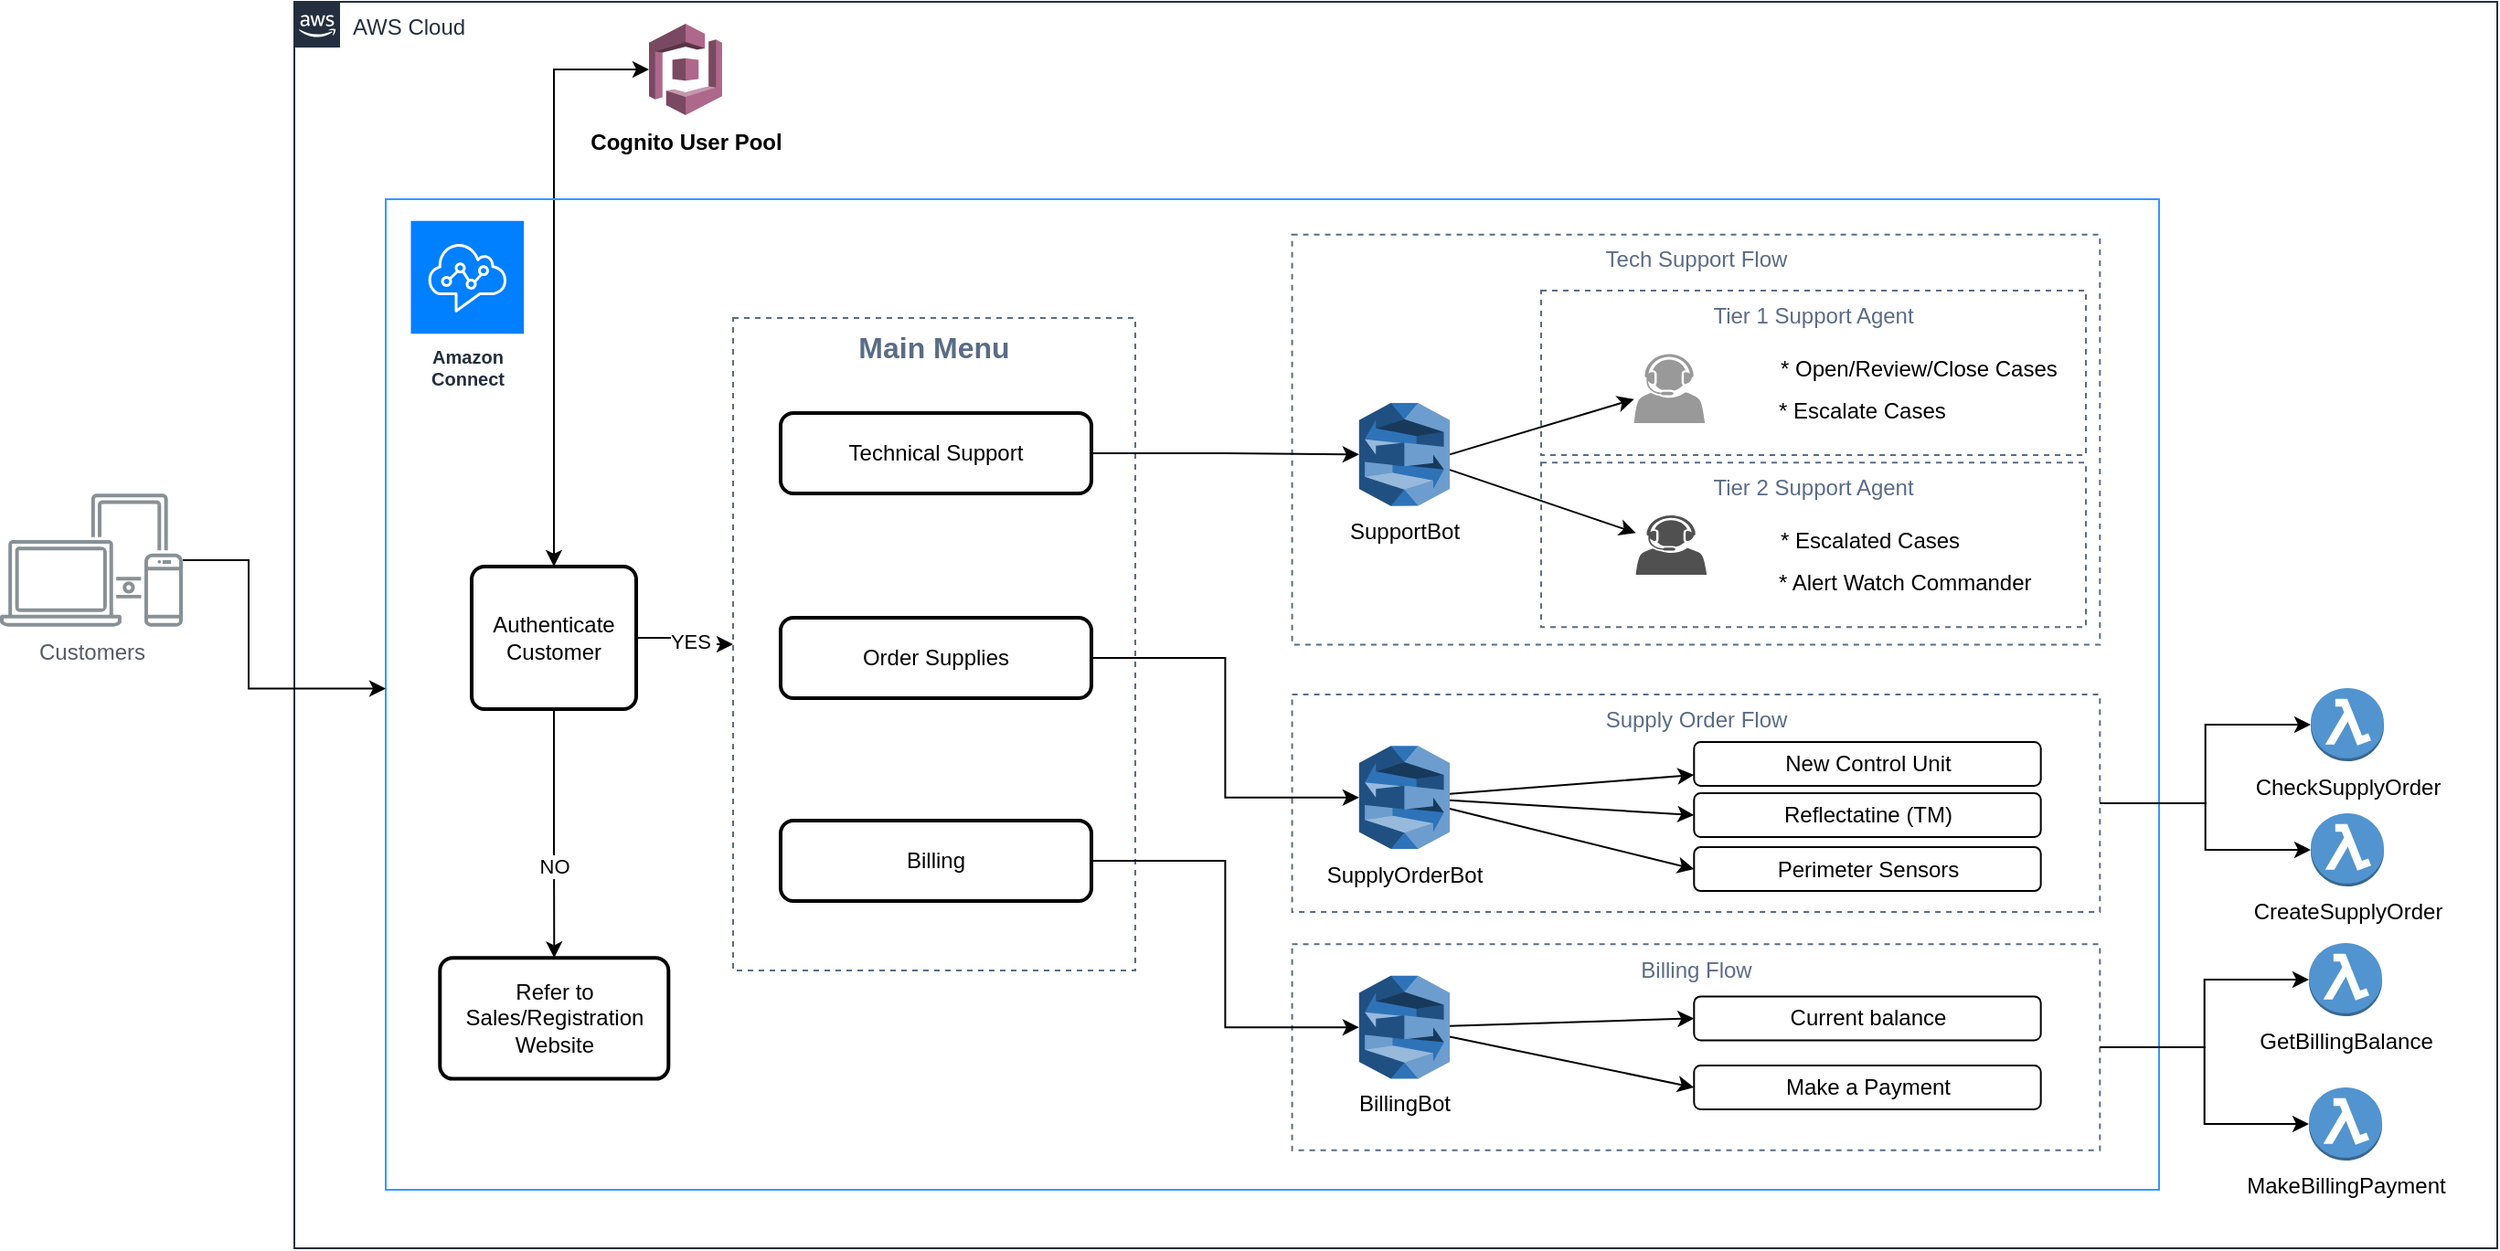<mxfile version="26.0.4">
  <diagram id="Ht1M8jgEwFfnCIfOTk4-" name="Page-1">
    <mxGraphModel dx="1593" dy="982" grid="1" gridSize="10" guides="1" tooltips="1" connect="1" arrows="1" fold="1" page="1" pageScale="1" pageWidth="1169" pageHeight="827" math="0" shadow="0">
      <root>
        <mxCell id="0" />
        <mxCell id="1" parent="0" />
        <mxCell id="TPfF1l8if5wSP7LrqCNe-1" value="AWS Cloud" style="points=[[0,0],[0.25,0],[0.5,0],[0.75,0],[1,0],[1,0.25],[1,0.5],[1,0.75],[1,1],[0.75,1],[0.5,1],[0.25,1],[0,1],[0,0.75],[0,0.5],[0,0.25]];outlineConnect=0;gradientColor=none;html=1;whiteSpace=wrap;fontSize=12;fontStyle=0;container=1;pointerEvents=0;collapsible=0;recursiveResize=0;shape=mxgraph.aws4.group;grIcon=mxgraph.aws4.group_aws_cloud_alt;strokeColor=#232F3E;fillColor=none;verticalAlign=top;align=left;spacingLeft=30;fontColor=#232F3E;dashed=0;" parent="1" vertex="1">
          <mxGeometry x="235" y="75" width="1205" height="682" as="geometry" />
        </mxCell>
        <mxCell id="TPfF1l8if5wSP7LrqCNe-4" value="" style="outlineConnect=0;dashed=0;verticalLabelPosition=bottom;verticalAlign=top;align=center;html=1;shape=mxgraph.aws3.cognito;fillColor=#AD688B;gradientColor=none;" parent="TPfF1l8if5wSP7LrqCNe-1" vertex="1">
          <mxGeometry x="194" y="12" width="40" height="50" as="geometry" />
        </mxCell>
        <mxCell id="TPfF1l8if5wSP7LrqCNe-17" style="edgeStyle=orthogonalEdgeStyle;rounded=0;orthogonalLoop=1;jettySize=auto;html=1;entryX=0;entryY=0.5;entryDx=0;entryDy=0;" parent="TPfF1l8if5wSP7LrqCNe-1" source="TPfF1l8if5wSP7LrqCNe-9" target="TPfF1l8if5wSP7LrqCNe-13" edge="1">
          <mxGeometry relative="1" as="geometry" />
        </mxCell>
        <mxCell id="7k1UY-NgdmAZzyybD9od-6" value="YES&amp;nbsp;" style="edgeLabel;html=1;align=center;verticalAlign=middle;resizable=0;points=[];" parent="TPfF1l8if5wSP7LrqCNe-17" vertex="1" connectable="0">
          <mxGeometry x="0.224" y="2" relative="1" as="geometry">
            <mxPoint as="offset" />
          </mxGeometry>
        </mxCell>
        <mxCell id="TPfF1l8if5wSP7LrqCNe-12" value="" style="endArrow=classic;startArrow=classic;html=1;rounded=0;entryX=0;entryY=0.5;entryDx=0;entryDy=0;entryPerimeter=0;edgeStyle=orthogonalEdgeStyle;exitX=0.5;exitY=0;exitDx=0;exitDy=0;" parent="TPfF1l8if5wSP7LrqCNe-1" source="TPfF1l8if5wSP7LrqCNe-9" target="TPfF1l8if5wSP7LrqCNe-4" edge="1">
          <mxGeometry width="50" height="50" relative="1" as="geometry">
            <mxPoint x="190" y="139" as="sourcePoint" />
            <mxPoint x="240" y="89" as="targetPoint" />
          </mxGeometry>
        </mxCell>
        <mxCell id="TPfF1l8if5wSP7LrqCNe-22" value="" style="group" parent="TPfF1l8if5wSP7LrqCNe-1" vertex="1" connectable="0">
          <mxGeometry x="50" y="108" width="970" height="542" as="geometry" />
        </mxCell>
        <mxCell id="TPfF1l8if5wSP7LrqCNe-7" value="" style="fillColor=none;strokeColor=#3399FF;verticalAlign=top;fontStyle=0;fontColor=#5A6C86;whiteSpace=wrap;html=1;" parent="TPfF1l8if5wSP7LrqCNe-22" vertex="1">
          <mxGeometry width="970.0" height="542" as="geometry" />
        </mxCell>
        <mxCell id="TPfF1l8if5wSP7LrqCNe-5" value="Amazon Connect" style="sketch=0;outlineConnect=0;fontColor=#232F3E;gradientColor=none;strokeColor=#ffffff;fillColor=#007FFF;dashed=0;verticalLabelPosition=middle;verticalAlign=bottom;align=center;html=1;whiteSpace=wrap;fontSize=10;fontStyle=1;spacing=3;shape=mxgraph.aws4.productIcon;prIcon=mxgraph.aws4.connect;" parent="TPfF1l8if5wSP7LrqCNe-22" vertex="1">
          <mxGeometry x="12.761" y="10.84" width="63.815" height="97.56" as="geometry" />
        </mxCell>
        <mxCell id="7k1UY-NgdmAZzyybD9od-1" value="Tech Support Flow" style="fillColor=none;strokeColor=#5A6C86;dashed=1;verticalAlign=top;fontStyle=0;fontColor=#5A6C86;whiteSpace=wrap;html=1;" parent="TPfF1l8if5wSP7LrqCNe-22" vertex="1">
          <mxGeometry x="495.778" y="19.352" width="441.889" height="224.388" as="geometry" />
        </mxCell>
        <mxCell id="7k1UY-NgdmAZzyybD9od-5" value="Refer to Sales/Registration Website" style="rounded=1;whiteSpace=wrap;html=1;absoluteArcSize=1;arcSize=14;strokeWidth=2;" parent="TPfF1l8if5wSP7LrqCNe-22" vertex="1">
          <mxGeometry x="29.644" y="415.172" width="125.022" height="66.124" as="geometry" />
        </mxCell>
        <mxCell id="ZaFUoPKGim-bzx5UCrWo-37" style="rounded=0;orthogonalLoop=1;jettySize=auto;html=1;exitX=1;exitY=0.5;exitDx=0;exitDy=0;exitPerimeter=0;" edge="1" parent="TPfF1l8if5wSP7LrqCNe-22" source="ZaFUoPKGim-bzx5UCrWo-3" target="TPfF1l8if5wSP7LrqCNe-3">
          <mxGeometry relative="1" as="geometry" />
        </mxCell>
        <mxCell id="ZaFUoPKGim-bzx5UCrWo-38" style="rounded=0;orthogonalLoop=1;jettySize=auto;html=1;" edge="1" parent="TPfF1l8if5wSP7LrqCNe-22" source="ZaFUoPKGim-bzx5UCrWo-3" target="TPfF1l8if5wSP7LrqCNe-24">
          <mxGeometry relative="1" as="geometry" />
        </mxCell>
        <mxCell id="ZaFUoPKGim-bzx5UCrWo-3" value="SupportBot" style="outlineConnect=0;dashed=0;verticalLabelPosition=bottom;verticalAlign=top;align=center;html=1;shape=mxgraph.aws3.lex;fillColor=#2E73B8;gradientColor=none;" vertex="1" parent="TPfF1l8if5wSP7LrqCNe-22">
          <mxGeometry x="532.422" y="111.492" width="49.578" height="56.368" as="geometry" />
        </mxCell>
        <mxCell id="ZaFUoPKGim-bzx5UCrWo-35" value="Billing Flow" style="fillColor=none;strokeColor=#5A6C86;dashed=1;verticalAlign=top;fontStyle=0;fontColor=#5A6C86;whiteSpace=wrap;html=1;" vertex="1" parent="TPfF1l8if5wSP7LrqCNe-22">
          <mxGeometry x="495.778" y="407.58" width="441.889" height="112.74" as="geometry" />
        </mxCell>
        <mxCell id="ZaFUoPKGim-bzx5UCrWo-34" value="Supply Order Flow" style="fillColor=none;strokeColor=#5A6C86;dashed=1;verticalAlign=top;fontStyle=0;fontColor=#5A6C86;whiteSpace=wrap;html=1;" vertex="1" parent="TPfF1l8if5wSP7LrqCNe-22">
          <mxGeometry x="495.778" y="271" width="441.889" height="119" as="geometry" />
        </mxCell>
        <mxCell id="ZaFUoPKGim-bzx5UCrWo-67" style="rounded=0;orthogonalLoop=1;jettySize=auto;html=1;entryX=0;entryY=0.5;entryDx=0;entryDy=0;" edge="1" parent="TPfF1l8if5wSP7LrqCNe-22" source="ZaFUoPKGim-bzx5UCrWo-5" target="ZaFUoPKGim-bzx5UCrWo-52">
          <mxGeometry relative="1" as="geometry" />
        </mxCell>
        <mxCell id="ZaFUoPKGim-bzx5UCrWo-68" style="rounded=0;orthogonalLoop=1;jettySize=auto;html=1;entryX=0;entryY=0.5;entryDx=0;entryDy=0;" edge="1" parent="TPfF1l8if5wSP7LrqCNe-22" source="ZaFUoPKGim-bzx5UCrWo-5" target="ZaFUoPKGim-bzx5UCrWo-53">
          <mxGeometry relative="1" as="geometry" />
        </mxCell>
        <mxCell id="ZaFUoPKGim-bzx5UCrWo-5" value="BillingBot" style="outlineConnect=0;dashed=0;verticalLabelPosition=bottom;verticalAlign=top;align=center;html=1;shape=mxgraph.aws3.lex;fillColor=#2E73B8;gradientColor=none;" vertex="1" parent="TPfF1l8if5wSP7LrqCNe-22">
          <mxGeometry x="532.422" y="424.928" width="49.578" height="56.368" as="geometry" />
        </mxCell>
        <mxCell id="ZaFUoPKGim-bzx5UCrWo-64" style="rounded=0;orthogonalLoop=1;jettySize=auto;html=1;entryX=0;entryY=0.75;entryDx=0;entryDy=0;" edge="1" parent="TPfF1l8if5wSP7LrqCNe-22" source="ZaFUoPKGim-bzx5UCrWo-4" target="ZaFUoPKGim-bzx5UCrWo-40">
          <mxGeometry relative="1" as="geometry" />
        </mxCell>
        <mxCell id="ZaFUoPKGim-bzx5UCrWo-65" style="rounded=0;orthogonalLoop=1;jettySize=auto;html=1;entryX=0;entryY=0.5;entryDx=0;entryDy=0;" edge="1" parent="TPfF1l8if5wSP7LrqCNe-22" source="ZaFUoPKGim-bzx5UCrWo-4" target="ZaFUoPKGim-bzx5UCrWo-41">
          <mxGeometry relative="1" as="geometry" />
        </mxCell>
        <mxCell id="ZaFUoPKGim-bzx5UCrWo-66" style="rounded=0;orthogonalLoop=1;jettySize=auto;html=1;entryX=0;entryY=0.5;entryDx=0;entryDy=0;" edge="1" parent="TPfF1l8if5wSP7LrqCNe-22" source="ZaFUoPKGim-bzx5UCrWo-4" target="ZaFUoPKGim-bzx5UCrWo-42">
          <mxGeometry relative="1" as="geometry" />
        </mxCell>
        <mxCell id="ZaFUoPKGim-bzx5UCrWo-4" value="SupplyOrderBot" style="outlineConnect=0;dashed=0;verticalLabelPosition=bottom;verticalAlign=top;align=center;html=1;shape=mxgraph.aws3.lex;fillColor=#2E73B8;gradientColor=none;" vertex="1" parent="TPfF1l8if5wSP7LrqCNe-22">
          <mxGeometry x="532.422" y="299.184" width="49.578" height="56.368" as="geometry" />
        </mxCell>
        <mxCell id="TPfF1l8if5wSP7LrqCNe-24" value="" style="sketch=0;pointerEvents=1;shadow=0;dashed=0;html=1;strokeColor=none;fillColor=#505050;labelPosition=center;verticalLabelPosition=bottom;verticalAlign=top;outlineConnect=0;align=center;shape=mxgraph.office.users.call_center_agent;" parent="TPfF1l8if5wSP7LrqCNe-22" vertex="1">
          <mxGeometry x="683.802" y="172.918" width="38.8" height="32.52" as="geometry" />
        </mxCell>
        <mxCell id="ZaFUoPKGim-bzx5UCrWo-40" value="New Control Unit" style="rounded=1;whiteSpace=wrap;html=1;" vertex="1" parent="TPfF1l8if5wSP7LrqCNe-22">
          <mxGeometry x="715.644" y="297" width="189.689" height="24" as="geometry" />
        </mxCell>
        <mxCell id="ZaFUoPKGim-bzx5UCrWo-46" value="Tier 1 Support Agent" style="fillColor=none;strokeColor=#5A6C86;dashed=1;verticalAlign=top;fontStyle=0;fontColor=#5A6C86;whiteSpace=wrap;html=1;" vertex="1" parent="TPfF1l8if5wSP7LrqCNe-22">
          <mxGeometry x="632" y="50" width="298" height="90" as="geometry" />
        </mxCell>
        <mxCell id="ZaFUoPKGim-bzx5UCrWo-42" value="Perimeter Sensors" style="rounded=1;whiteSpace=wrap;html=1;" vertex="1" parent="TPfF1l8if5wSP7LrqCNe-22">
          <mxGeometry x="715.644" y="354.55" width="189.689" height="24" as="geometry" />
        </mxCell>
        <mxCell id="ZaFUoPKGim-bzx5UCrWo-41" value="Reflectatine (TM)" style="rounded=1;whiteSpace=wrap;html=1;" vertex="1" parent="TPfF1l8if5wSP7LrqCNe-22">
          <mxGeometry x="715.644" y="325" width="189.689" height="24" as="geometry" />
        </mxCell>
        <mxCell id="TPfF1l8if5wSP7LrqCNe-3" value="" style="sketch=0;pointerEvents=1;shadow=0;dashed=0;html=1;strokeColor=none;fillColor=#999999;labelPosition=center;verticalLabelPosition=bottom;verticalAlign=top;outlineConnect=0;align=center;shape=mxgraph.office.users.call_center_agent;" parent="TPfF1l8if5wSP7LrqCNe-22" vertex="1">
          <mxGeometry x="682.802" y="84.618" width="38.8" height="37.94" as="geometry" />
        </mxCell>
        <mxCell id="ZaFUoPKGim-bzx5UCrWo-47" value="* Open/Review/Close Cases" style="text;html=1;align=left;verticalAlign=middle;whiteSpace=wrap;rounded=0;" vertex="1" parent="TPfF1l8if5wSP7LrqCNe-22">
          <mxGeometry x="761" y="78" width="160" height="30" as="geometry" />
        </mxCell>
        <mxCell id="ZaFUoPKGim-bzx5UCrWo-49" value="Tier 2 Support Agent" style="fillColor=none;strokeColor=#5A6C86;dashed=1;verticalAlign=top;fontStyle=0;fontColor=#5A6C86;whiteSpace=wrap;html=1;" vertex="1" parent="TPfF1l8if5wSP7LrqCNe-22">
          <mxGeometry x="632" y="144.18" width="298" height="90" as="geometry" />
        </mxCell>
        <mxCell id="ZaFUoPKGim-bzx5UCrWo-50" value="* Escalated Cases" style="text;html=1;align=left;verticalAlign=middle;whiteSpace=wrap;rounded=0;" vertex="1" parent="TPfF1l8if5wSP7LrqCNe-22">
          <mxGeometry x="761" y="172.18" width="160" height="30" as="geometry" />
        </mxCell>
        <mxCell id="ZaFUoPKGim-bzx5UCrWo-51" value="* Alert Watch Commander" style="text;html=1;align=left;verticalAlign=middle;whiteSpace=wrap;rounded=0;" vertex="1" parent="TPfF1l8if5wSP7LrqCNe-22">
          <mxGeometry x="760" y="195.18" width="160" height="30" as="geometry" />
        </mxCell>
        <mxCell id="ZaFUoPKGim-bzx5UCrWo-52" value="Current balance" style="rounded=1;whiteSpace=wrap;html=1;" vertex="1" parent="TPfF1l8if5wSP7LrqCNe-22">
          <mxGeometry x="715.644" y="436.23" width="189.689" height="24" as="geometry" />
        </mxCell>
        <mxCell id="ZaFUoPKGim-bzx5UCrWo-53" value="Make a Payment" style="rounded=1;whiteSpace=wrap;html=1;" vertex="1" parent="TPfF1l8if5wSP7LrqCNe-22">
          <mxGeometry x="715.644" y="474" width="189.689" height="24" as="geometry" />
        </mxCell>
        <mxCell id="TPfF1l8if5wSP7LrqCNe-13" value="&lt;font style=&quot;font-size: 16px;&quot;&gt;&lt;b&gt;Main Menu&lt;/b&gt;&lt;/font&gt;" style="fillColor=none;strokeColor=#5A6C86;dashed=1;verticalAlign=top;fontStyle=0;fontColor=#5A6C86;whiteSpace=wrap;html=1;" parent="TPfF1l8if5wSP7LrqCNe-1" vertex="1">
          <mxGeometry x="240" y="173" width="220" height="357" as="geometry" />
        </mxCell>
        <mxCell id="TPfF1l8if5wSP7LrqCNe-16" value="Technical Support" style="rounded=1;whiteSpace=wrap;html=1;absoluteArcSize=1;arcSize=14;strokeWidth=2;" parent="TPfF1l8if5wSP7LrqCNe-1" vertex="1">
          <mxGeometry x="266" y="225" width="170" height="44" as="geometry" />
        </mxCell>
        <mxCell id="ZaFUoPKGim-bzx5UCrWo-8" style="edgeStyle=orthogonalEdgeStyle;rounded=0;orthogonalLoop=1;jettySize=auto;html=1;entryX=0;entryY=0.5;entryDx=0;entryDy=0;entryPerimeter=0;" edge="1" parent="TPfF1l8if5wSP7LrqCNe-1" source="TPfF1l8if5wSP7LrqCNe-20" target="ZaFUoPKGim-bzx5UCrWo-5">
          <mxGeometry relative="1" as="geometry" />
        </mxCell>
        <mxCell id="TPfF1l8if5wSP7LrqCNe-20" value="Billing" style="rounded=1;whiteSpace=wrap;html=1;absoluteArcSize=1;arcSize=14;strokeWidth=2;" parent="TPfF1l8if5wSP7LrqCNe-1" vertex="1">
          <mxGeometry x="266" y="448" width="170" height="44" as="geometry" />
        </mxCell>
        <mxCell id="ZaFUoPKGim-bzx5UCrWo-7" style="edgeStyle=orthogonalEdgeStyle;rounded=0;orthogonalLoop=1;jettySize=auto;html=1;entryX=0;entryY=0.5;entryDx=0;entryDy=0;entryPerimeter=0;" edge="1" parent="TPfF1l8if5wSP7LrqCNe-1" source="TPfF1l8if5wSP7LrqCNe-18" target="ZaFUoPKGim-bzx5UCrWo-4">
          <mxGeometry relative="1" as="geometry" />
        </mxCell>
        <mxCell id="TPfF1l8if5wSP7LrqCNe-18" value="Order Supplies" style="rounded=1;whiteSpace=wrap;html=1;absoluteArcSize=1;arcSize=14;strokeWidth=2;" parent="TPfF1l8if5wSP7LrqCNe-1" vertex="1">
          <mxGeometry x="266" y="337" width="170" height="44" as="geometry" />
        </mxCell>
        <mxCell id="TPfF1l8if5wSP7LrqCNe-26" value="Cognito User Pool" style="text;html=1;align=center;verticalAlign=middle;resizable=0;points=[];autosize=1;strokeColor=none;fillColor=none;fontStyle=1" parent="TPfF1l8if5wSP7LrqCNe-1" vertex="1">
          <mxGeometry x="154" y="62" width="120" height="30" as="geometry" />
        </mxCell>
        <mxCell id="7k1UY-NgdmAZzyybD9od-8" style="edgeStyle=orthogonalEdgeStyle;rounded=0;orthogonalLoop=1;jettySize=auto;html=1;entryX=0.5;entryY=0;entryDx=0;entryDy=0;" parent="TPfF1l8if5wSP7LrqCNe-1" source="TPfF1l8if5wSP7LrqCNe-9" target="7k1UY-NgdmAZzyybD9od-5" edge="1">
          <mxGeometry relative="1" as="geometry">
            <mxPoint x="142" y="512" as="targetPoint" />
          </mxGeometry>
        </mxCell>
        <mxCell id="7k1UY-NgdmAZzyybD9od-9" value="NO" style="edgeLabel;html=1;align=center;verticalAlign=middle;resizable=0;points=[];" parent="7k1UY-NgdmAZzyybD9od-8" vertex="1" connectable="0">
          <mxGeometry x="0.253" relative="1" as="geometry">
            <mxPoint as="offset" />
          </mxGeometry>
        </mxCell>
        <mxCell id="TPfF1l8if5wSP7LrqCNe-9" value="Authenticate Customer" style="rounded=1;whiteSpace=wrap;html=1;absoluteArcSize=1;arcSize=14;strokeWidth=2;" parent="TPfF1l8if5wSP7LrqCNe-1" vertex="1">
          <mxGeometry x="97" y="309" width="90" height="78" as="geometry" />
        </mxCell>
        <mxCell id="ZaFUoPKGim-bzx5UCrWo-36" style="edgeStyle=orthogonalEdgeStyle;rounded=0;orthogonalLoop=1;jettySize=auto;html=1;entryX=0;entryY=0.5;entryDx=0;entryDy=0;entryPerimeter=0;" edge="1" parent="TPfF1l8if5wSP7LrqCNe-1" source="TPfF1l8if5wSP7LrqCNe-16" target="ZaFUoPKGim-bzx5UCrWo-3">
          <mxGeometry relative="1" as="geometry" />
        </mxCell>
        <mxCell id="ZaFUoPKGim-bzx5UCrWo-54" value="CheckSupplyOrder" style="outlineConnect=0;dashed=0;verticalLabelPosition=bottom;verticalAlign=top;align=center;html=1;shape=mxgraph.aws3.lambda_function;fillColor=#5294CF;gradientColor=none;" vertex="1" parent="TPfF1l8if5wSP7LrqCNe-1">
          <mxGeometry x="1103" y="375.5" width="40" height="40" as="geometry" />
        </mxCell>
        <mxCell id="ZaFUoPKGim-bzx5UCrWo-56" value="GetBillingBalance" style="outlineConnect=0;dashed=0;verticalLabelPosition=bottom;verticalAlign=top;align=center;html=1;shape=mxgraph.aws3.lambda_function;fillColor=#5294CF;gradientColor=none;" vertex="1" parent="TPfF1l8if5wSP7LrqCNe-1">
          <mxGeometry x="1102" y="515" width="40" height="40" as="geometry" />
        </mxCell>
        <mxCell id="ZaFUoPKGim-bzx5UCrWo-55" value="MakeBillingPayment" style="outlineConnect=0;dashed=0;verticalLabelPosition=bottom;verticalAlign=top;align=center;html=1;shape=mxgraph.aws3.lambda_function;fillColor=#5294CF;gradientColor=none;" vertex="1" parent="TPfF1l8if5wSP7LrqCNe-1">
          <mxGeometry x="1102" y="594" width="40" height="40" as="geometry" />
        </mxCell>
        <mxCell id="ZaFUoPKGim-bzx5UCrWo-58" value="CreateSupplyOrder" style="outlineConnect=0;dashed=0;verticalLabelPosition=bottom;verticalAlign=top;align=center;html=1;shape=mxgraph.aws3.lambda_function;fillColor=#5294CF;gradientColor=none;" vertex="1" parent="TPfF1l8if5wSP7LrqCNe-1">
          <mxGeometry x="1103" y="444" width="40" height="40" as="geometry" />
        </mxCell>
        <mxCell id="ZaFUoPKGim-bzx5UCrWo-59" style="edgeStyle=orthogonalEdgeStyle;rounded=0;orthogonalLoop=1;jettySize=auto;html=1;entryX=0;entryY=0.5;entryDx=0;entryDy=0;entryPerimeter=0;" edge="1" parent="TPfF1l8if5wSP7LrqCNe-1" source="ZaFUoPKGim-bzx5UCrWo-35" target="ZaFUoPKGim-bzx5UCrWo-56">
          <mxGeometry relative="1" as="geometry" />
        </mxCell>
        <mxCell id="ZaFUoPKGim-bzx5UCrWo-60" style="edgeStyle=orthogonalEdgeStyle;rounded=0;orthogonalLoop=1;jettySize=auto;html=1;" edge="1" parent="TPfF1l8if5wSP7LrqCNe-1" source="ZaFUoPKGim-bzx5UCrWo-35" target="ZaFUoPKGim-bzx5UCrWo-55">
          <mxGeometry relative="1" as="geometry" />
        </mxCell>
        <mxCell id="ZaFUoPKGim-bzx5UCrWo-62" style="edgeStyle=orthogonalEdgeStyle;rounded=0;orthogonalLoop=1;jettySize=auto;html=1;entryX=0;entryY=0.5;entryDx=0;entryDy=0;entryPerimeter=0;" edge="1" parent="TPfF1l8if5wSP7LrqCNe-1" source="ZaFUoPKGim-bzx5UCrWo-34" target="ZaFUoPKGim-bzx5UCrWo-54">
          <mxGeometry relative="1" as="geometry" />
        </mxCell>
        <mxCell id="ZaFUoPKGim-bzx5UCrWo-63" style="edgeStyle=orthogonalEdgeStyle;rounded=0;orthogonalLoop=1;jettySize=auto;html=1;" edge="1" parent="TPfF1l8if5wSP7LrqCNe-1" source="ZaFUoPKGim-bzx5UCrWo-34" target="ZaFUoPKGim-bzx5UCrWo-58">
          <mxGeometry relative="1" as="geometry" />
        </mxCell>
        <mxCell id="TPfF1l8if5wSP7LrqCNe-23" value="Customers" style="sketch=0;outlineConnect=0;gradientColor=none;fontColor=#545B64;strokeColor=none;fillColor=#879196;dashed=0;verticalLabelPosition=bottom;verticalAlign=top;align=center;html=1;fontSize=12;fontStyle=0;aspect=fixed;shape=mxgraph.aws4.illustration_devices;pointerEvents=1" parent="1" vertex="1">
          <mxGeometry x="74" y="344" width="100" height="73" as="geometry" />
        </mxCell>
        <mxCell id="ZaFUoPKGim-bzx5UCrWo-48" value="* Escalate Cases" style="text;html=1;align=left;verticalAlign=middle;whiteSpace=wrap;rounded=0;" vertex="1" parent="1">
          <mxGeometry x="1045" y="284" width="160" height="30" as="geometry" />
        </mxCell>
        <mxCell id="ZaFUoPKGim-bzx5UCrWo-61" style="edgeStyle=orthogonalEdgeStyle;rounded=0;orthogonalLoop=1;jettySize=auto;html=1;entryX=0;entryY=0.494;entryDx=0;entryDy=0;entryPerimeter=0;" edge="1" parent="1" source="TPfF1l8if5wSP7LrqCNe-23" target="TPfF1l8if5wSP7LrqCNe-7">
          <mxGeometry relative="1" as="geometry">
            <Array as="points">
              <mxPoint x="210" y="380" />
              <mxPoint x="210" y="451" />
            </Array>
          </mxGeometry>
        </mxCell>
      </root>
    </mxGraphModel>
  </diagram>
</mxfile>
